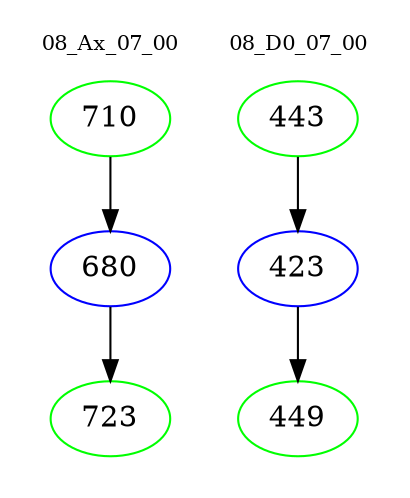 digraph{
subgraph cluster_0 {
color = white
label = "08_Ax_07_00";
fontsize=10;
T0_710 [label="710", color="green"]
T0_710 -> T0_680 [color="black"]
T0_680 [label="680", color="blue"]
T0_680 -> T0_723 [color="black"]
T0_723 [label="723", color="green"]
}
subgraph cluster_1 {
color = white
label = "08_D0_07_00";
fontsize=10;
T1_443 [label="443", color="green"]
T1_443 -> T1_423 [color="black"]
T1_423 [label="423", color="blue"]
T1_423 -> T1_449 [color="black"]
T1_449 [label="449", color="green"]
}
}
